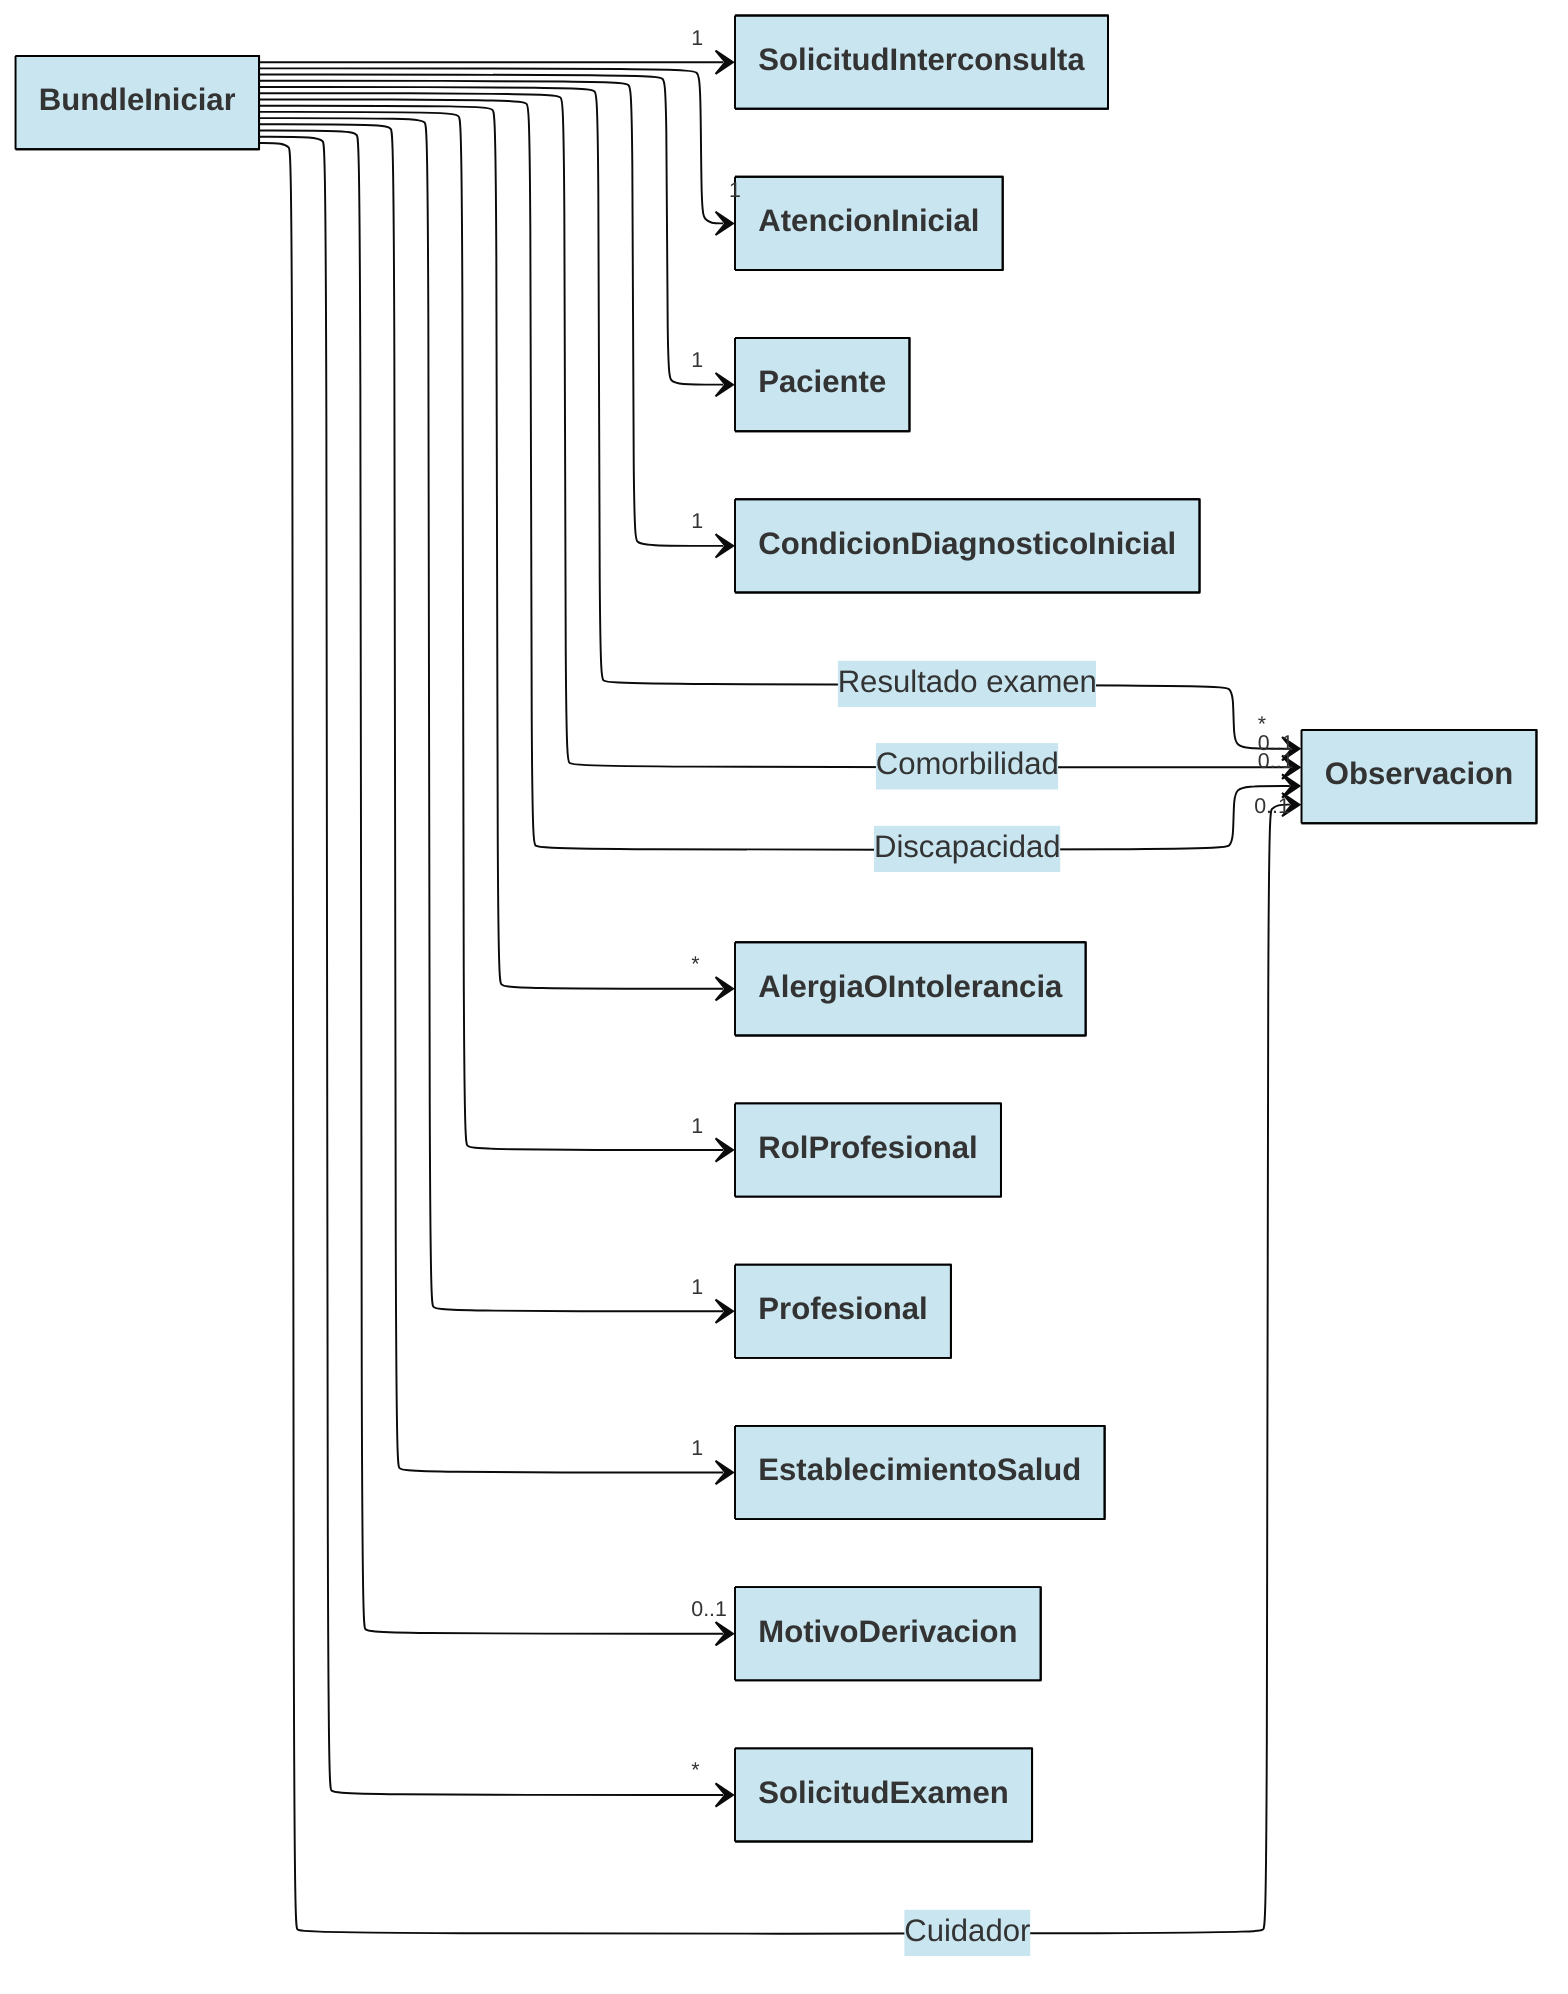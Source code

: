 ---
config:
  layout: elk
  theme: base
  class:
    hideEmptyMembersBox: true
  themeVariables:
    primaryBorderColor: "#000000"
    primaryColor: "#C9E6F0"
---

classDiagram
direction LR


BundleIniciar --> "1" SolicitudInterconsulta
link SolicitudInterconsulta "https://github.com/chris-f23/diagramas-fhir-tei/blob/main/docs/bundle-iniciar/SolicitudInterconsulta.mmd"

BundleIniciar --> "1" AtencionInicial
link AtencionInicial "https://github.com/chris-f23/diagramas-fhir-tei/blob/main/docs/bundle-iniciar/AtencionInicial.mmd"

BundleIniciar --> "1" Paciente
link Paciente "https://github.com/chris-f23/diagramas-fhir-tei/blob/main/docs/bundle-iniciar/Paciente.mmd"

BundleIniciar --> "1" CondicionDiagnosticoInicial
link CondicionDiagnosticoInicial "https://github.com/chris-f23/diagramas-fhir-tei/blob/main/docs/bundle-iniciar/CondicionDiagnosticoInicial.mmd"


BundleIniciar --> "0..1" Observacion: Comorbilidad
BundleIniciar --> "0..1" Observacion: Discapacidad
BundleIniciar --> "0..1" Observacion: Cuidador
BundleIniciar --> "*" Observacion: Resultado examen
link Observacion "https://github.com/chris-f23/diagramas-fhir-tei/blob/main/docs/bundle-iniciar/Observacion.mmd"

BundleIniciar --> "*" AlergiaOIntolerancia
link AlergiaOIntolerancia "https://github.com/chris-f23/diagramas-fhir-tei/blob/main/docs/bundle-iniciar/AlergiaOIntolerancia.mmd"

BundleIniciar --> "1" RolProfesional
link RolProfesional "https://github.com/chris-f23/diagramas-fhir-tei/blob/main/docs/bundle-iniciar/RolProfesional.mmd"

BundleIniciar --> "1" Profesional
link Profesional "https://github.com/chris-f23/diagramas-fhir-tei/blob/main/docs/bundle-iniciar/Profesional.mmd"

BundleIniciar --> "1" EstablecimientoSalud
link EstablecimientoSalud "https://github.com/chris-f23/diagramas-fhir-tei/blob/main/docs/bundle-iniciar/EstablecimientoSalud.mmd"

BundleIniciar --> "0..1" MotivoDerivacion
link MotivoDerivacion "https://github.com/chris-f23/diagramas-fhir-tei/blob/main/docs/bundle-iniciar/MotivoDerivacion.mmd"

BundleIniciar --> "*" SolicitudExamen
link SolicitudExamen "https://github.com/chris-f23/diagramas-fhir-tei/blob/main/docs/bundle-iniciar/SolicitudExamen.mmd"